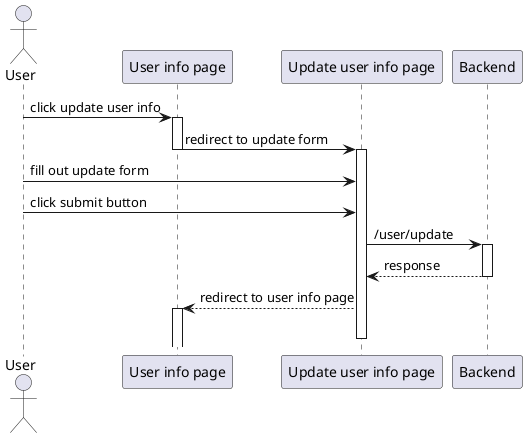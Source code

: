 @startuml update user info
'autonumber 1.1.1

actor User as u

' Box "front end"
participant "User info page" as uinfo
participant "Update user info page" as update
' end box

participant "Backend" as be

u -> uinfo++ : click update user info
uinfo -> update --++ : redirect to update form
u -> update : fill out update form
u -> update : click submit button

update -> be++ : /user/update
update <-- be-- : response
update --> uinfo ++-- : redirect to user info page

@enduml